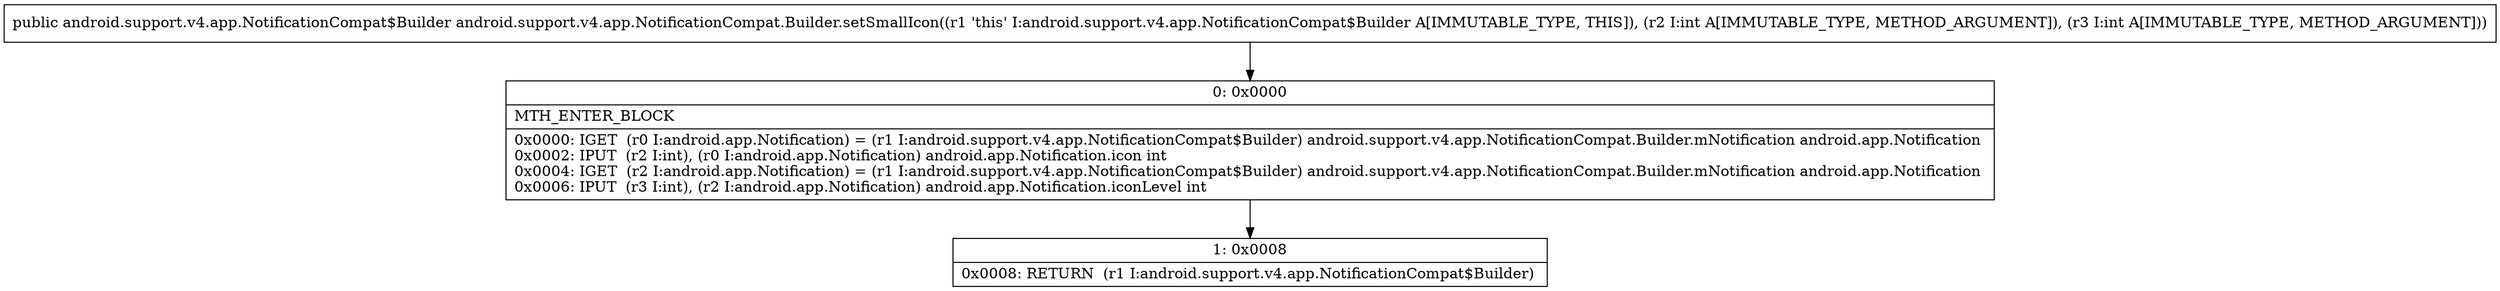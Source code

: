 digraph "CFG forandroid.support.v4.app.NotificationCompat.Builder.setSmallIcon(II)Landroid\/support\/v4\/app\/NotificationCompat$Builder;" {
Node_0 [shape=record,label="{0\:\ 0x0000|MTH_ENTER_BLOCK\l|0x0000: IGET  (r0 I:android.app.Notification) = (r1 I:android.support.v4.app.NotificationCompat$Builder) android.support.v4.app.NotificationCompat.Builder.mNotification android.app.Notification \l0x0002: IPUT  (r2 I:int), (r0 I:android.app.Notification) android.app.Notification.icon int \l0x0004: IGET  (r2 I:android.app.Notification) = (r1 I:android.support.v4.app.NotificationCompat$Builder) android.support.v4.app.NotificationCompat.Builder.mNotification android.app.Notification \l0x0006: IPUT  (r3 I:int), (r2 I:android.app.Notification) android.app.Notification.iconLevel int \l}"];
Node_1 [shape=record,label="{1\:\ 0x0008|0x0008: RETURN  (r1 I:android.support.v4.app.NotificationCompat$Builder) \l}"];
MethodNode[shape=record,label="{public android.support.v4.app.NotificationCompat$Builder android.support.v4.app.NotificationCompat.Builder.setSmallIcon((r1 'this' I:android.support.v4.app.NotificationCompat$Builder A[IMMUTABLE_TYPE, THIS]), (r2 I:int A[IMMUTABLE_TYPE, METHOD_ARGUMENT]), (r3 I:int A[IMMUTABLE_TYPE, METHOD_ARGUMENT])) }"];
MethodNode -> Node_0;
Node_0 -> Node_1;
}


